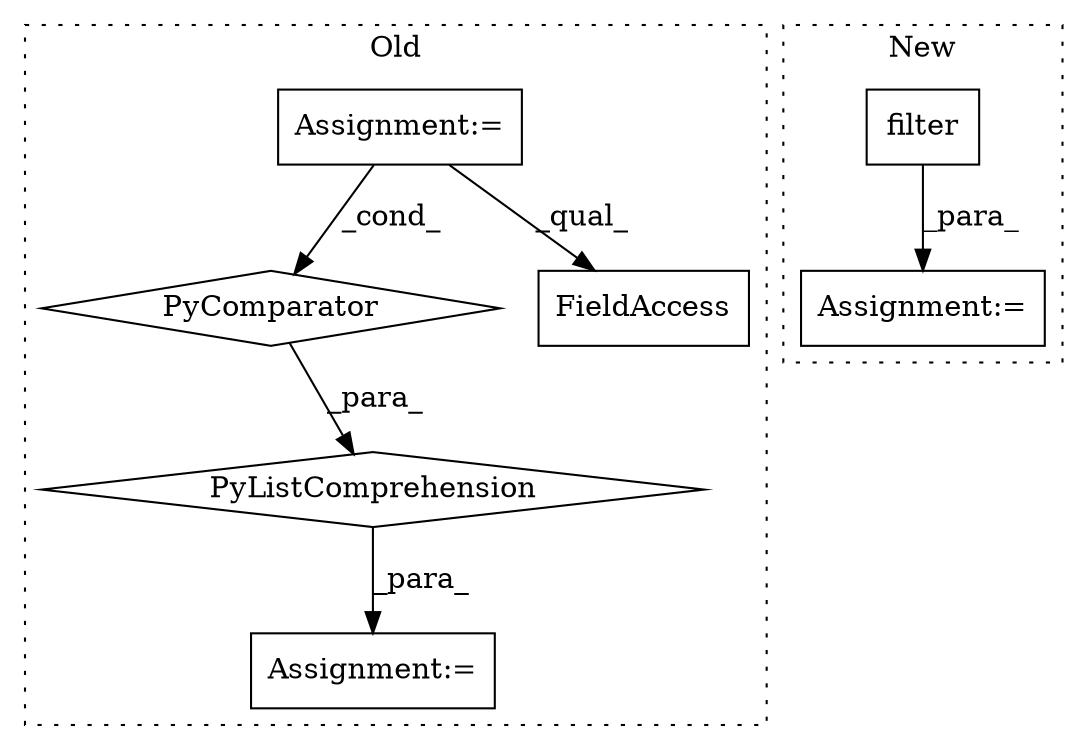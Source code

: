 digraph G {
subgraph cluster0 {
1 [label="PyListComprehension" a="109" s="6046" l="105" shape="diamond"];
3 [label="Assignment:=" a="7" s="5989" l="27" shape="box"];
4 [label="PyComparator" a="113" s="6105" l="38" shape="diamond"];
5 [label="Assignment:=" a="7" s="6034" l="12" shape="box"];
7 [label="FieldAccess" a="22" s="5913" l="7" shape="box"];
label = "Old";
style="dotted";
}
subgraph cluster1 {
2 [label="filter" a="32" s="6066,6105" l="7,1" shape="box"];
6 [label="Assignment:=" a="7" s="6117" l="1" shape="box"];
label = "New";
style="dotted";
}
1 -> 5 [label="_para_"];
2 -> 6 [label="_para_"];
3 -> 7 [label="_qual_"];
3 -> 4 [label="_cond_"];
4 -> 1 [label="_para_"];
}